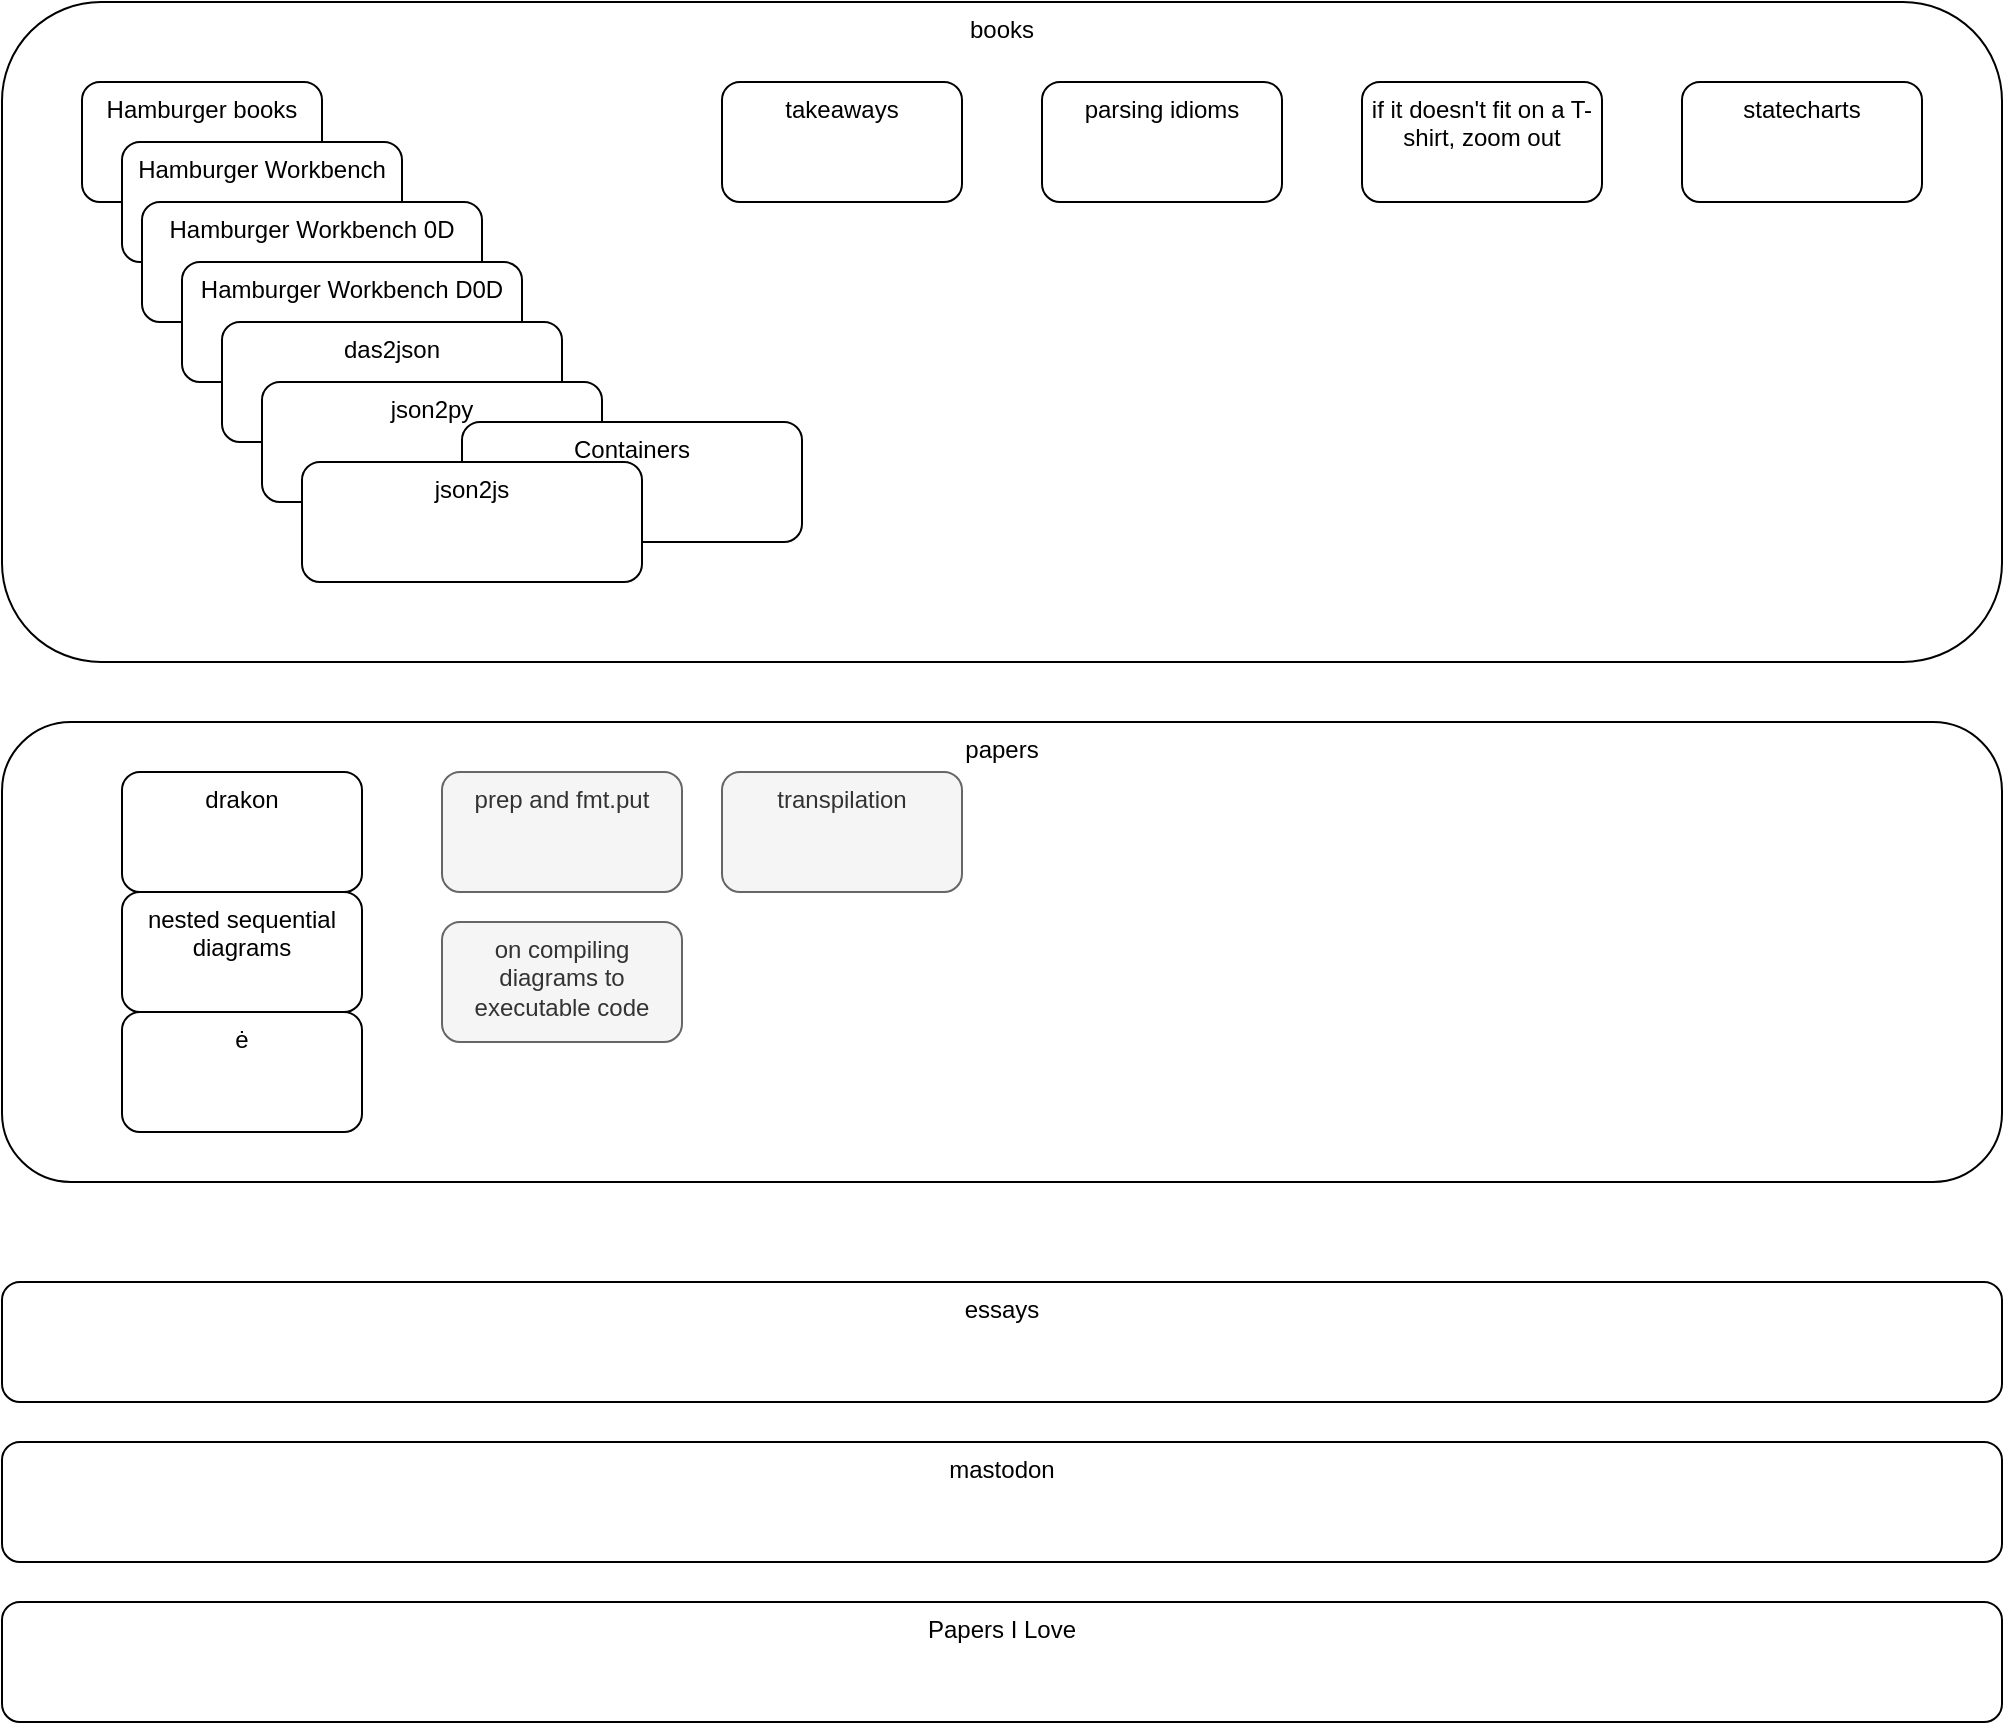 <mxfile version="14.6.13" type="device"><diagram id="0YDDFpYDvxh8ZHV5cdv6" name="Page-1"><mxGraphModel dx="1106" dy="806" grid="1" gridSize="10" guides="1" tooltips="1" connect="1" arrows="1" fold="1" page="1" pageScale="1" pageWidth="1100" pageHeight="850" math="0" shadow="0"><root><mxCell id="0"/><mxCell id="1" parent="0"/><mxCell id="CkqbNJKJEL8vS9_5Vmq6-17" value="books" style="rounded=1;whiteSpace=wrap;html=1;verticalAlign=top;" parent="1" vertex="1"><mxGeometry x="40" y="40" width="1000" height="330" as="geometry"/></mxCell><mxCell id="CkqbNJKJEL8vS9_5Vmq6-1" value="Hamburger books" style="rounded=1;whiteSpace=wrap;html=1;verticalAlign=top;" parent="1" vertex="1"><mxGeometry x="80" y="80" width="120" height="60" as="geometry"/></mxCell><mxCell id="CkqbNJKJEL8vS9_5Vmq6-2" value="Hamburger Workbench" style="rounded=1;whiteSpace=wrap;html=1;verticalAlign=top;" parent="1" vertex="1"><mxGeometry x="100" y="110" width="140" height="60" as="geometry"/></mxCell><mxCell id="CkqbNJKJEL8vS9_5Vmq6-3" value="Hamburger Workbench 0D" style="rounded=1;whiteSpace=wrap;html=1;verticalAlign=top;" parent="1" vertex="1"><mxGeometry x="110" y="140" width="170" height="60" as="geometry"/></mxCell><mxCell id="CkqbNJKJEL8vS9_5Vmq6-4" value="Hamburger Workbench D0D" style="rounded=1;whiteSpace=wrap;html=1;verticalAlign=top;" parent="1" vertex="1"><mxGeometry x="130" y="170" width="170" height="60" as="geometry"/></mxCell><mxCell id="CkqbNJKJEL8vS9_5Vmq6-5" value="das2json" style="rounded=1;whiteSpace=wrap;html=1;verticalAlign=top;" parent="1" vertex="1"><mxGeometry x="150" y="200" width="170" height="60" as="geometry"/></mxCell><mxCell id="CkqbNJKJEL8vS9_5Vmq6-6" value="json2py" style="rounded=1;whiteSpace=wrap;html=1;verticalAlign=top;" parent="1" vertex="1"><mxGeometry x="170" y="230" width="170" height="60" as="geometry"/></mxCell><mxCell id="CkqbNJKJEL8vS9_5Vmq6-8" value="takeaways" style="rounded=1;whiteSpace=wrap;html=1;verticalAlign=top;" parent="1" vertex="1"><mxGeometry x="400" y="80" width="120" height="60" as="geometry"/></mxCell><mxCell id="CkqbNJKJEL8vS9_5Vmq6-9" value="parsing idioms" style="rounded=1;whiteSpace=wrap;html=1;verticalAlign=top;" parent="1" vertex="1"><mxGeometry x="560" y="80" width="120" height="60" as="geometry"/></mxCell><mxCell id="CkqbNJKJEL8vS9_5Vmq6-10" value="if it doesn't fit on a T-shirt, zoom out" style="rounded=1;whiteSpace=wrap;html=1;verticalAlign=top;" parent="1" vertex="1"><mxGeometry x="720" y="80" width="120" height="60" as="geometry"/></mxCell><mxCell id="CkqbNJKJEL8vS9_5Vmq6-11" value="papers" style="rounded=1;whiteSpace=wrap;html=1;verticalAlign=top;" parent="1" vertex="1"><mxGeometry x="40" y="400" width="1000" height="230" as="geometry"/></mxCell><mxCell id="CkqbNJKJEL8vS9_5Vmq6-12" value="drakon" style="rounded=1;whiteSpace=wrap;html=1;verticalAlign=top;" parent="1" vertex="1"><mxGeometry x="100" y="425" width="120" height="60" as="geometry"/></mxCell><mxCell id="CkqbNJKJEL8vS9_5Vmq6-13" value="nested sequential diagrams" style="rounded=1;whiteSpace=wrap;html=1;verticalAlign=top;" parent="1" vertex="1"><mxGeometry x="100" y="485" width="120" height="60" as="geometry"/></mxCell><mxCell id="CkqbNJKJEL8vS9_5Vmq6-14" value="ė" style="rounded=1;whiteSpace=wrap;html=1;verticalAlign=top;" parent="1" vertex="1"><mxGeometry x="100" y="545" width="120" height="60" as="geometry"/></mxCell><mxCell id="CkqbNJKJEL8vS9_5Vmq6-15" value="statecharts" style="rounded=1;whiteSpace=wrap;html=1;verticalAlign=top;" parent="1" vertex="1"><mxGeometry x="880" y="80" width="120" height="60" as="geometry"/></mxCell><mxCell id="CkqbNJKJEL8vS9_5Vmq6-16" value="essays" style="rounded=1;whiteSpace=wrap;html=1;verticalAlign=top;" parent="1" vertex="1"><mxGeometry x="40" y="680" width="1000" height="60" as="geometry"/></mxCell><mxCell id="aRufETW8bMoAvUxYLeMq-1" value="Containers" style="rounded=1;whiteSpace=wrap;html=1;verticalAlign=top;" vertex="1" parent="1"><mxGeometry x="270" y="250" width="170" height="60" as="geometry"/></mxCell><mxCell id="CkqbNJKJEL8vS9_5Vmq6-7" value="json2js" style="rounded=1;whiteSpace=wrap;html=1;verticalAlign=top;" parent="1" vertex="1"><mxGeometry x="190" y="270" width="170" height="60" as="geometry"/></mxCell><mxCell id="aRufETW8bMoAvUxYLeMq-2" value="mastodon" style="rounded=1;whiteSpace=wrap;html=1;verticalAlign=top;" vertex="1" parent="1"><mxGeometry x="40" y="760" width="1000" height="60" as="geometry"/></mxCell><mxCell id="aRufETW8bMoAvUxYLeMq-3" value="prep and fmt.put" style="rounded=1;whiteSpace=wrap;html=1;verticalAlign=top;fillColor=#f5f5f5;strokeColor=#666666;fontColor=#333333;" vertex="1" parent="1"><mxGeometry x="260" y="425" width="120" height="60" as="geometry"/></mxCell><mxCell id="aRufETW8bMoAvUxYLeMq-4" value="transpilation" style="rounded=1;whiteSpace=wrap;html=1;verticalAlign=top;fillColor=#f5f5f5;strokeColor=#666666;fontColor=#333333;" vertex="1" parent="1"><mxGeometry x="400" y="425" width="120" height="60" as="geometry"/></mxCell><mxCell id="aRufETW8bMoAvUxYLeMq-5" value="Papers I Love" style="rounded=1;whiteSpace=wrap;html=1;verticalAlign=top;" vertex="1" parent="1"><mxGeometry x="40" y="840" width="1000" height="60" as="geometry"/></mxCell><mxCell id="aRufETW8bMoAvUxYLeMq-6" value="on compiling diagrams to executable code" style="rounded=1;whiteSpace=wrap;html=1;verticalAlign=top;fillColor=#f5f5f5;strokeColor=#666666;fontColor=#333333;" vertex="1" parent="1"><mxGeometry x="260" y="500" width="120" height="60" as="geometry"/></mxCell></root></mxGraphModel></diagram></mxfile>